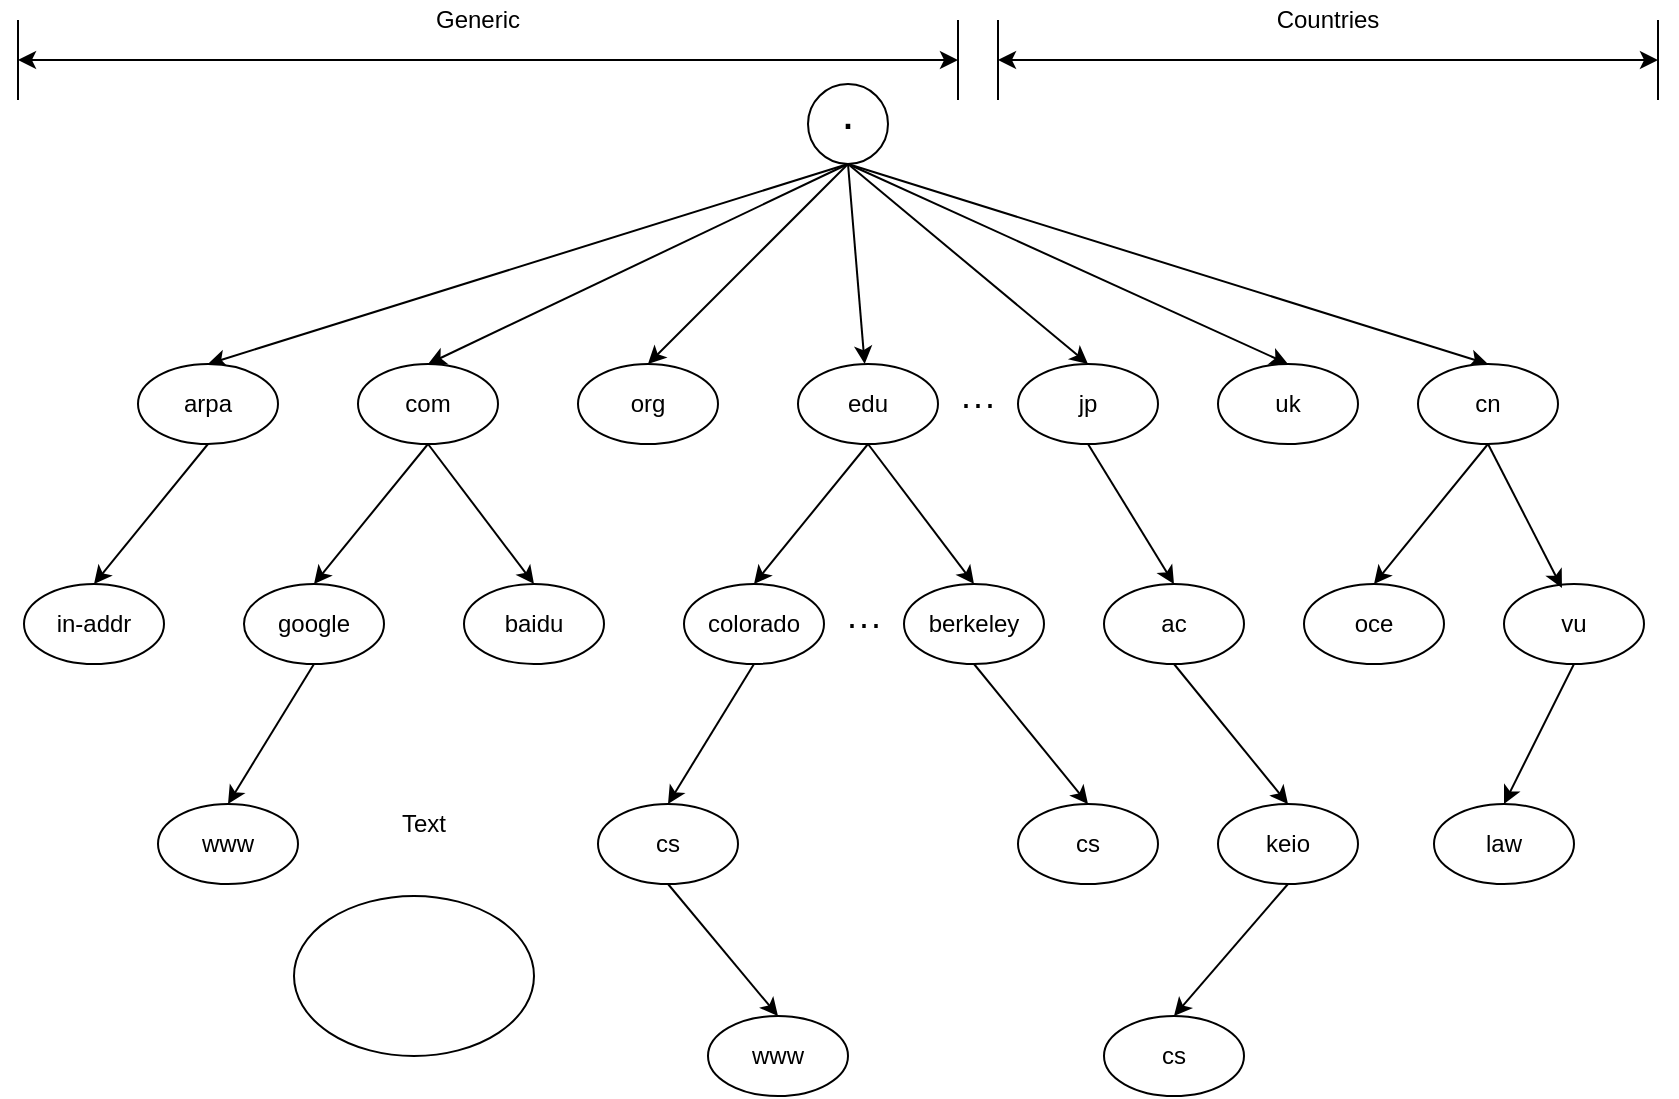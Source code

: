 <mxfile version="12.2.9" type="github" pages="1">
  <diagram id="IWoXafulItEd8QuLjbcS" name="Page-1">
    <mxGraphModel dx="1929" dy="533" grid="1" gridSize="10" guides="1" tooltips="1" connect="1" arrows="1" fold="1" page="1" pageScale="1" pageWidth="827" pageHeight="1169" math="0" shadow="0">
      <root>
        <mxCell id="0"/>
        <mxCell id="1" parent="0"/>
        <mxCell id="Dth5LIdZDo002Ucan2Yi-1" style="edgeStyle=none;rounded=0;orthogonalLoop=1;jettySize=auto;html=1;exitX=0.5;exitY=1;exitDx=0;exitDy=0;entryX=0.5;entryY=0;entryDx=0;entryDy=0;" edge="1" parent="1" target="Dth5LIdZDo002Ucan2Yi-9">
          <mxGeometry relative="1" as="geometry">
            <mxPoint x="395" y="90" as="sourcePoint"/>
          </mxGeometry>
        </mxCell>
        <mxCell id="Dth5LIdZDo002Ucan2Yi-2" style="edgeStyle=none;rounded=0;orthogonalLoop=1;jettySize=auto;html=1;exitX=0.5;exitY=1;exitDx=0;exitDy=0;entryX=0.5;entryY=0;entryDx=0;entryDy=0;" edge="1" parent="1" target="Dth5LIdZDo002Ucan2Yi-10">
          <mxGeometry relative="1" as="geometry">
            <mxPoint x="395" y="90" as="sourcePoint"/>
          </mxGeometry>
        </mxCell>
        <mxCell id="Dth5LIdZDo002Ucan2Yi-3" style="edgeStyle=none;rounded=0;orthogonalLoop=1;jettySize=auto;html=1;exitX=0.5;exitY=1;exitDx=0;exitDy=0;entryX=0.5;entryY=0;entryDx=0;entryDy=0;" edge="1" parent="1" target="Dth5LIdZDo002Ucan2Yi-11">
          <mxGeometry relative="1" as="geometry">
            <mxPoint x="395" y="90" as="sourcePoint"/>
          </mxGeometry>
        </mxCell>
        <mxCell id="Dth5LIdZDo002Ucan2Yi-4" style="edgeStyle=none;rounded=0;orthogonalLoop=1;jettySize=auto;html=1;exitX=0.5;exitY=1;exitDx=0;exitDy=0;" edge="1" parent="1" target="Dth5LIdZDo002Ucan2Yi-12">
          <mxGeometry relative="1" as="geometry">
            <mxPoint x="395" y="90" as="sourcePoint"/>
          </mxGeometry>
        </mxCell>
        <mxCell id="Dth5LIdZDo002Ucan2Yi-5" style="edgeStyle=none;rounded=0;orthogonalLoop=1;jettySize=auto;html=1;exitX=0.5;exitY=1;exitDx=0;exitDy=0;entryX=0.5;entryY=0;entryDx=0;entryDy=0;" edge="1" parent="1" target="Dth5LIdZDo002Ucan2Yi-14">
          <mxGeometry relative="1" as="geometry">
            <mxPoint x="395" y="90" as="sourcePoint"/>
          </mxGeometry>
        </mxCell>
        <mxCell id="Dth5LIdZDo002Ucan2Yi-6" style="edgeStyle=none;rounded=0;orthogonalLoop=1;jettySize=auto;html=1;exitX=0.5;exitY=1;exitDx=0;exitDy=0;entryX=0.5;entryY=0;entryDx=0;entryDy=0;" edge="1" parent="1" target="Dth5LIdZDo002Ucan2Yi-15">
          <mxGeometry relative="1" as="geometry">
            <mxPoint x="395" y="90" as="sourcePoint"/>
          </mxGeometry>
        </mxCell>
        <mxCell id="Dth5LIdZDo002Ucan2Yi-7" style="edgeStyle=none;rounded=0;orthogonalLoop=1;jettySize=auto;html=1;exitX=0.5;exitY=1;exitDx=0;exitDy=0;entryX=0.5;entryY=0;entryDx=0;entryDy=0;" edge="1" parent="1" target="Dth5LIdZDo002Ucan2Yi-16">
          <mxGeometry relative="1" as="geometry">
            <mxPoint x="395" y="90" as="sourcePoint"/>
          </mxGeometry>
        </mxCell>
        <mxCell id="Dth5LIdZDo002Ucan2Yi-8" value="" style="group" vertex="1" connectable="0" parent="1">
          <mxGeometry x="40" y="190" width="710" height="40" as="geometry"/>
        </mxCell>
        <mxCell id="Dth5LIdZDo002Ucan2Yi-9" value="arpa" style="ellipse;whiteSpace=wrap;html=1;" vertex="1" parent="Dth5LIdZDo002Ucan2Yi-8">
          <mxGeometry width="70" height="40" as="geometry"/>
        </mxCell>
        <mxCell id="Dth5LIdZDo002Ucan2Yi-10" value="com" style="ellipse;whiteSpace=wrap;html=1;" vertex="1" parent="Dth5LIdZDo002Ucan2Yi-8">
          <mxGeometry x="110" width="70" height="40" as="geometry"/>
        </mxCell>
        <mxCell id="Dth5LIdZDo002Ucan2Yi-11" value="org" style="ellipse;whiteSpace=wrap;html=1;" vertex="1" parent="Dth5LIdZDo002Ucan2Yi-8">
          <mxGeometry x="220" width="70" height="40" as="geometry"/>
        </mxCell>
        <mxCell id="Dth5LIdZDo002Ucan2Yi-12" value="edu" style="ellipse;whiteSpace=wrap;html=1;" vertex="1" parent="Dth5LIdZDo002Ucan2Yi-8">
          <mxGeometry x="330" width="70" height="40" as="geometry"/>
        </mxCell>
        <mxCell id="Dth5LIdZDo002Ucan2Yi-13" value="&lt;font style=&quot;font-size: 18px&quot;&gt;···&lt;/font&gt;" style="text;html=1;strokeColor=none;fillColor=none;align=center;verticalAlign=middle;whiteSpace=wrap;rounded=0;" vertex="1" parent="Dth5LIdZDo002Ucan2Yi-8">
          <mxGeometry x="400" y="10" width="40" height="20" as="geometry"/>
        </mxCell>
        <mxCell id="Dth5LIdZDo002Ucan2Yi-14" value="jp" style="ellipse;whiteSpace=wrap;html=1;" vertex="1" parent="Dth5LIdZDo002Ucan2Yi-8">
          <mxGeometry x="440" width="70" height="40" as="geometry"/>
        </mxCell>
        <mxCell id="Dth5LIdZDo002Ucan2Yi-15" value="uk" style="ellipse;whiteSpace=wrap;html=1;" vertex="1" parent="Dth5LIdZDo002Ucan2Yi-8">
          <mxGeometry x="540" width="70" height="40" as="geometry"/>
        </mxCell>
        <mxCell id="Dth5LIdZDo002Ucan2Yi-16" value="cn" style="ellipse;whiteSpace=wrap;html=1;" vertex="1" parent="Dth5LIdZDo002Ucan2Yi-8">
          <mxGeometry x="640" width="70" height="40" as="geometry"/>
        </mxCell>
        <mxCell id="Dth5LIdZDo002Ucan2Yi-17" value="in-addr" style="ellipse;whiteSpace=wrap;html=1;" vertex="1" parent="1">
          <mxGeometry x="-17" y="300" width="70" height="40" as="geometry"/>
        </mxCell>
        <mxCell id="Dth5LIdZDo002Ucan2Yi-18" style="edgeStyle=none;rounded=0;orthogonalLoop=1;jettySize=auto;html=1;exitX=0.5;exitY=1;exitDx=0;exitDy=0;entryX=0.5;entryY=0;entryDx=0;entryDy=0;" edge="1" parent="1" source="Dth5LIdZDo002Ucan2Yi-19" target="Dth5LIdZDo002Ucan2Yi-36">
          <mxGeometry relative="1" as="geometry"/>
        </mxCell>
        <mxCell id="Dth5LIdZDo002Ucan2Yi-19" value="google" style="ellipse;whiteSpace=wrap;html=1;" vertex="1" parent="1">
          <mxGeometry x="93" y="300" width="70" height="40" as="geometry"/>
        </mxCell>
        <mxCell id="Dth5LIdZDo002Ucan2Yi-20" value="baidu" style="ellipse;whiteSpace=wrap;html=1;" vertex="1" parent="1">
          <mxGeometry x="203" y="300" width="70" height="40" as="geometry"/>
        </mxCell>
        <mxCell id="Dth5LIdZDo002Ucan2Yi-21" style="edgeStyle=none;rounded=0;orthogonalLoop=1;jettySize=auto;html=1;exitX=0.5;exitY=1;exitDx=0;exitDy=0;entryX=0.5;entryY=0;entryDx=0;entryDy=0;" edge="1" parent="1" source="Dth5LIdZDo002Ucan2Yi-22" target="Dth5LIdZDo002Ucan2Yi-38">
          <mxGeometry relative="1" as="geometry"/>
        </mxCell>
        <mxCell id="Dth5LIdZDo002Ucan2Yi-22" value="colorado" style="ellipse;whiteSpace=wrap;html=1;" vertex="1" parent="1">
          <mxGeometry x="313" y="300" width="70" height="40" as="geometry"/>
        </mxCell>
        <mxCell id="Dth5LIdZDo002Ucan2Yi-23" value="&lt;font style=&quot;font-size: 18px&quot;&gt;···&lt;/font&gt;" style="text;html=1;strokeColor=none;fillColor=none;align=center;verticalAlign=middle;whiteSpace=wrap;rounded=0;" vertex="1" parent="1">
          <mxGeometry x="383" y="310" width="40" height="20" as="geometry"/>
        </mxCell>
        <mxCell id="Dth5LIdZDo002Ucan2Yi-24" style="edgeStyle=none;rounded=0;orthogonalLoop=1;jettySize=auto;html=1;exitX=0.5;exitY=1;exitDx=0;exitDy=0;entryX=0.5;entryY=0;entryDx=0;entryDy=0;" edge="1" parent="1" source="Dth5LIdZDo002Ucan2Yi-25" target="Dth5LIdZDo002Ucan2Yi-39">
          <mxGeometry relative="1" as="geometry">
            <mxPoint x="415" y="410" as="targetPoint"/>
          </mxGeometry>
        </mxCell>
        <mxCell id="Dth5LIdZDo002Ucan2Yi-25" value="berkeley" style="ellipse;whiteSpace=wrap;html=1;" vertex="1" parent="1">
          <mxGeometry x="423" y="300" width="70" height="40" as="geometry"/>
        </mxCell>
        <mxCell id="Dth5LIdZDo002Ucan2Yi-26" style="edgeStyle=none;rounded=0;orthogonalLoop=1;jettySize=auto;html=1;exitX=0.5;exitY=1;exitDx=0;exitDy=0;entryX=0.5;entryY=0;entryDx=0;entryDy=0;" edge="1" parent="1" source="Dth5LIdZDo002Ucan2Yi-27" target="Dth5LIdZDo002Ucan2Yi-41">
          <mxGeometry relative="1" as="geometry"/>
        </mxCell>
        <mxCell id="Dth5LIdZDo002Ucan2Yi-27" value="ac" style="ellipse;whiteSpace=wrap;html=1;" vertex="1" parent="1">
          <mxGeometry x="523" y="300" width="70" height="40" as="geometry"/>
        </mxCell>
        <mxCell id="Dth5LIdZDo002Ucan2Yi-28" value="oce" style="ellipse;whiteSpace=wrap;html=1;" vertex="1" parent="1">
          <mxGeometry x="623" y="300" width="70" height="40" as="geometry"/>
        </mxCell>
        <mxCell id="Dth5LIdZDo002Ucan2Yi-29" style="rounded=0;orthogonalLoop=1;jettySize=auto;html=1;exitX=0.5;exitY=1;exitDx=0;exitDy=0;entryX=0.5;entryY=0;entryDx=0;entryDy=0;" edge="1" parent="1" source="Dth5LIdZDo002Ucan2Yi-9" target="Dth5LIdZDo002Ucan2Yi-17">
          <mxGeometry relative="1" as="geometry"/>
        </mxCell>
        <mxCell id="Dth5LIdZDo002Ucan2Yi-30" style="edgeStyle=none;rounded=0;orthogonalLoop=1;jettySize=auto;html=1;exitX=0.5;exitY=1;exitDx=0;exitDy=0;entryX=0.5;entryY=0;entryDx=0;entryDy=0;" edge="1" parent="1" source="Dth5LIdZDo002Ucan2Yi-10" target="Dth5LIdZDo002Ucan2Yi-19">
          <mxGeometry relative="1" as="geometry"/>
        </mxCell>
        <mxCell id="Dth5LIdZDo002Ucan2Yi-31" style="edgeStyle=none;rounded=0;orthogonalLoop=1;jettySize=auto;html=1;exitX=0.5;exitY=1;exitDx=0;exitDy=0;entryX=0.5;entryY=0;entryDx=0;entryDy=0;" edge="1" parent="1" source="Dth5LIdZDo002Ucan2Yi-10" target="Dth5LIdZDo002Ucan2Yi-20">
          <mxGeometry relative="1" as="geometry"/>
        </mxCell>
        <mxCell id="Dth5LIdZDo002Ucan2Yi-32" style="edgeStyle=none;rounded=0;orthogonalLoop=1;jettySize=auto;html=1;exitX=0.5;exitY=1;exitDx=0;exitDy=0;entryX=0.5;entryY=0;entryDx=0;entryDy=0;" edge="1" parent="1" source="Dth5LIdZDo002Ucan2Yi-12" target="Dth5LIdZDo002Ucan2Yi-22">
          <mxGeometry relative="1" as="geometry"/>
        </mxCell>
        <mxCell id="Dth5LIdZDo002Ucan2Yi-33" style="edgeStyle=none;rounded=0;orthogonalLoop=1;jettySize=auto;html=1;exitX=0.5;exitY=1;exitDx=0;exitDy=0;entryX=0.5;entryY=0;entryDx=0;entryDy=0;" edge="1" parent="1" source="Dth5LIdZDo002Ucan2Yi-12" target="Dth5LIdZDo002Ucan2Yi-25">
          <mxGeometry relative="1" as="geometry"/>
        </mxCell>
        <mxCell id="Dth5LIdZDo002Ucan2Yi-34" style="edgeStyle=none;rounded=0;orthogonalLoop=1;jettySize=auto;html=1;exitX=0.5;exitY=1;exitDx=0;exitDy=0;entryX=0.5;entryY=0;entryDx=0;entryDy=0;" edge="1" parent="1" source="Dth5LIdZDo002Ucan2Yi-35" target="Dth5LIdZDo002Ucan2Yi-47">
          <mxGeometry relative="1" as="geometry"/>
        </mxCell>
        <mxCell id="Dth5LIdZDo002Ucan2Yi-35" value="vu" style="ellipse;whiteSpace=wrap;html=1;" vertex="1" parent="1">
          <mxGeometry x="723" y="300" width="70" height="40" as="geometry"/>
        </mxCell>
        <mxCell id="Dth5LIdZDo002Ucan2Yi-36" value="www" style="ellipse;whiteSpace=wrap;html=1;" vertex="1" parent="1">
          <mxGeometry x="50" y="410" width="70" height="40" as="geometry"/>
        </mxCell>
        <mxCell id="Dth5LIdZDo002Ucan2Yi-37" style="edgeStyle=none;rounded=0;orthogonalLoop=1;jettySize=auto;html=1;exitX=0.5;exitY=1;exitDx=0;exitDy=0;entryX=0.5;entryY=0;entryDx=0;entryDy=0;" edge="1" parent="1" source="Dth5LIdZDo002Ucan2Yi-38" target="Dth5LIdZDo002Ucan2Yi-42">
          <mxGeometry relative="1" as="geometry"/>
        </mxCell>
        <mxCell id="Dth5LIdZDo002Ucan2Yi-38" value="cs" style="ellipse;whiteSpace=wrap;html=1;" vertex="1" parent="1">
          <mxGeometry x="270" y="410" width="70" height="40" as="geometry"/>
        </mxCell>
        <mxCell id="Dth5LIdZDo002Ucan2Yi-39" value="cs" style="ellipse;whiteSpace=wrap;html=1;" vertex="1" parent="1">
          <mxGeometry x="480" y="410" width="70" height="40" as="geometry"/>
        </mxCell>
        <mxCell id="Dth5LIdZDo002Ucan2Yi-40" style="edgeStyle=none;rounded=0;orthogonalLoop=1;jettySize=auto;html=1;exitX=0.5;exitY=1;exitDx=0;exitDy=0;entryX=0.5;entryY=0;entryDx=0;entryDy=0;" edge="1" parent="1" source="Dth5LIdZDo002Ucan2Yi-41" target="Dth5LIdZDo002Ucan2Yi-44">
          <mxGeometry relative="1" as="geometry"/>
        </mxCell>
        <mxCell id="Dth5LIdZDo002Ucan2Yi-41" value="keio" style="ellipse;whiteSpace=wrap;html=1;" vertex="1" parent="1">
          <mxGeometry x="580" y="410" width="70" height="40" as="geometry"/>
        </mxCell>
        <mxCell id="Dth5LIdZDo002Ucan2Yi-42" value="www" style="ellipse;whiteSpace=wrap;html=1;" vertex="1" parent="1">
          <mxGeometry x="325" y="516" width="70" height="40" as="geometry"/>
        </mxCell>
        <mxCell id="Dth5LIdZDo002Ucan2Yi-43" style="edgeStyle=none;rounded=0;orthogonalLoop=1;jettySize=auto;html=1;exitX=0.5;exitY=1;exitDx=0;exitDy=0;entryX=0.5;entryY=0;entryDx=0;entryDy=0;" edge="1" parent="1" source="Dth5LIdZDo002Ucan2Yi-14" target="Dth5LIdZDo002Ucan2Yi-27">
          <mxGeometry relative="1" as="geometry"/>
        </mxCell>
        <mxCell id="Dth5LIdZDo002Ucan2Yi-44" value="cs" style="ellipse;whiteSpace=wrap;html=1;" vertex="1" parent="1">
          <mxGeometry x="523" y="516" width="70" height="40" as="geometry"/>
        </mxCell>
        <mxCell id="Dth5LIdZDo002Ucan2Yi-45" style="edgeStyle=none;rounded=0;orthogonalLoop=1;jettySize=auto;html=1;exitX=0.5;exitY=1;exitDx=0;exitDy=0;entryX=0.5;entryY=0;entryDx=0;entryDy=0;" edge="1" parent="1" source="Dth5LIdZDo002Ucan2Yi-16" target="Dth5LIdZDo002Ucan2Yi-28">
          <mxGeometry relative="1" as="geometry"/>
        </mxCell>
        <mxCell id="Dth5LIdZDo002Ucan2Yi-46" style="edgeStyle=none;rounded=0;orthogonalLoop=1;jettySize=auto;html=1;exitX=0.5;exitY=1;exitDx=0;exitDy=0;entryX=0.414;entryY=0.05;entryDx=0;entryDy=0;entryPerimeter=0;" edge="1" parent="1" source="Dth5LIdZDo002Ucan2Yi-16" target="Dth5LIdZDo002Ucan2Yi-35">
          <mxGeometry relative="1" as="geometry"/>
        </mxCell>
        <mxCell id="Dth5LIdZDo002Ucan2Yi-47" value="law" style="ellipse;whiteSpace=wrap;html=1;" vertex="1" parent="1">
          <mxGeometry x="688" y="410" width="70" height="40" as="geometry"/>
        </mxCell>
        <mxCell id="Dth5LIdZDo002Ucan2Yi-48" value="" style="endArrow=none;html=1;" edge="1" parent="1">
          <mxGeometry width="50" height="50" relative="1" as="geometry">
            <mxPoint x="-20" y="58" as="sourcePoint"/>
            <mxPoint x="-20" y="18" as="targetPoint"/>
          </mxGeometry>
        </mxCell>
        <mxCell id="Dth5LIdZDo002Ucan2Yi-49" value="" style="endArrow=none;html=1;" edge="1" parent="1">
          <mxGeometry width="50" height="50" relative="1" as="geometry">
            <mxPoint x="800" y="58" as="sourcePoint"/>
            <mxPoint x="800" y="18" as="targetPoint"/>
          </mxGeometry>
        </mxCell>
        <mxCell id="Dth5LIdZDo002Ucan2Yi-50" value="" style="endArrow=classic;startArrow=classic;html=1;" edge="1" parent="1">
          <mxGeometry width="50" height="50" relative="1" as="geometry">
            <mxPoint x="-20" y="38" as="sourcePoint"/>
            <mxPoint x="450" y="38" as="targetPoint"/>
          </mxGeometry>
        </mxCell>
        <mxCell id="Dth5LIdZDo002Ucan2Yi-51" value="" style="endArrow=none;html=1;" edge="1" parent="1">
          <mxGeometry width="50" height="50" relative="1" as="geometry">
            <mxPoint x="450" y="58" as="sourcePoint"/>
            <mxPoint x="450" y="18" as="targetPoint"/>
          </mxGeometry>
        </mxCell>
        <mxCell id="Dth5LIdZDo002Ucan2Yi-52" value="" style="endArrow=none;html=1;" edge="1" parent="1">
          <mxGeometry width="50" height="50" relative="1" as="geometry">
            <mxPoint x="470" y="58" as="sourcePoint"/>
            <mxPoint x="470" y="18" as="targetPoint"/>
          </mxGeometry>
        </mxCell>
        <mxCell id="Dth5LIdZDo002Ucan2Yi-53" value="" style="endArrow=classic;startArrow=classic;html=1;" edge="1" parent="1">
          <mxGeometry width="50" height="50" relative="1" as="geometry">
            <mxPoint x="470" y="38" as="sourcePoint"/>
            <mxPoint x="800" y="38" as="targetPoint"/>
          </mxGeometry>
        </mxCell>
        <mxCell id="Dth5LIdZDo002Ucan2Yi-54" value="Generic" style="text;html=1;strokeColor=none;fillColor=none;align=center;verticalAlign=middle;whiteSpace=wrap;rounded=0;" vertex="1" parent="1">
          <mxGeometry x="190" y="8" width="40" height="20" as="geometry"/>
        </mxCell>
        <mxCell id="Dth5LIdZDo002Ucan2Yi-55" value="Countries" style="text;html=1;strokeColor=none;fillColor=none;align=center;verticalAlign=middle;whiteSpace=wrap;rounded=0;" vertex="1" parent="1">
          <mxGeometry x="615" y="8" width="40" height="20" as="geometry"/>
        </mxCell>
        <mxCell id="Dth5LIdZDo002Ucan2Yi-56" value="&lt;font style=&quot;font-size: 24px&quot;&gt;·&lt;/font&gt;" style="ellipse;whiteSpace=wrap;html=1;aspect=fixed;" vertex="1" parent="1">
          <mxGeometry x="375" y="50" width="40" height="40" as="geometry"/>
        </mxCell>
        <mxCell id="Dth5LIdZDo002Ucan2Yi-57" value="Text" style="text;html=1;strokeColor=none;fillColor=none;align=center;verticalAlign=middle;whiteSpace=wrap;rounded=0;" vertex="1" parent="1">
          <mxGeometry x="163" y="410" width="40" height="20" as="geometry"/>
        </mxCell>
        <mxCell id="Dth5LIdZDo002Ucan2Yi-58" value="" style="ellipse;whiteSpace=wrap;html=1;" vertex="1" parent="1">
          <mxGeometry x="118" y="456" width="120" height="80" as="geometry"/>
        </mxCell>
      </root>
    </mxGraphModel>
  </diagram>
</mxfile>
